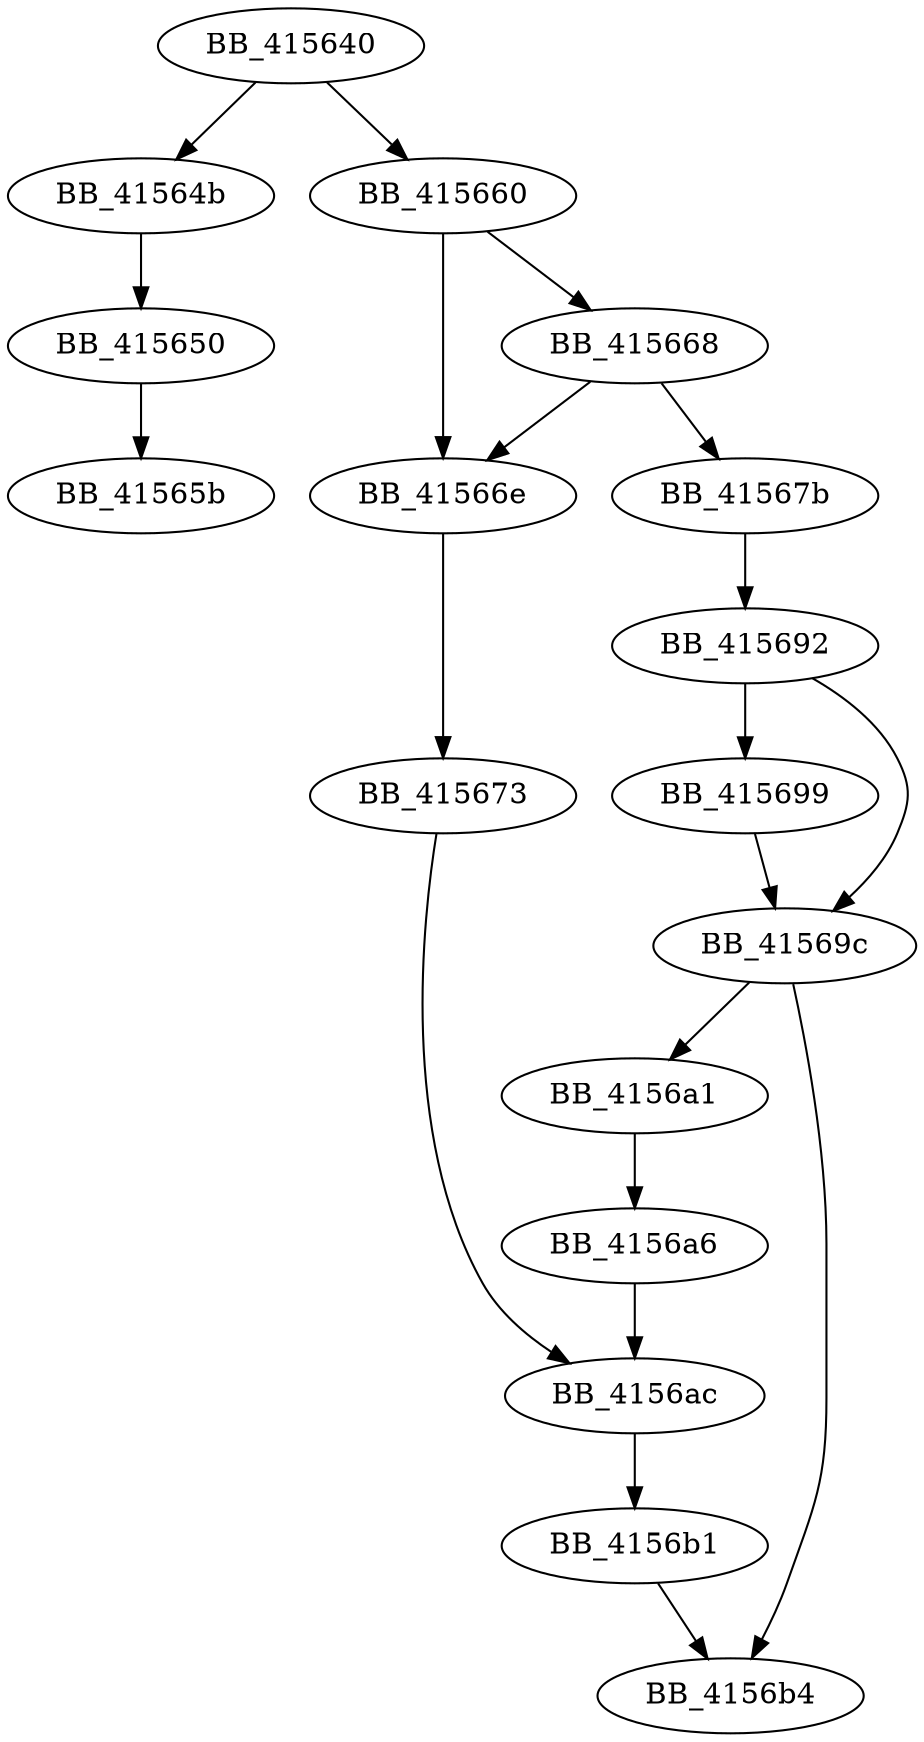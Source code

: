 DiGraph __vsprintf_s_l{
BB_415640->BB_41564b
BB_415640->BB_415660
BB_41564b->BB_415650
BB_415650->BB_41565b
BB_415660->BB_415668
BB_415660->BB_41566e
BB_415668->BB_41566e
BB_415668->BB_41567b
BB_41566e->BB_415673
BB_415673->BB_4156ac
BB_41567b->BB_415692
BB_415692->BB_415699
BB_415692->BB_41569c
BB_415699->BB_41569c
BB_41569c->BB_4156a1
BB_41569c->BB_4156b4
BB_4156a1->BB_4156a6
BB_4156a6->BB_4156ac
BB_4156ac->BB_4156b1
BB_4156b1->BB_4156b4
}
